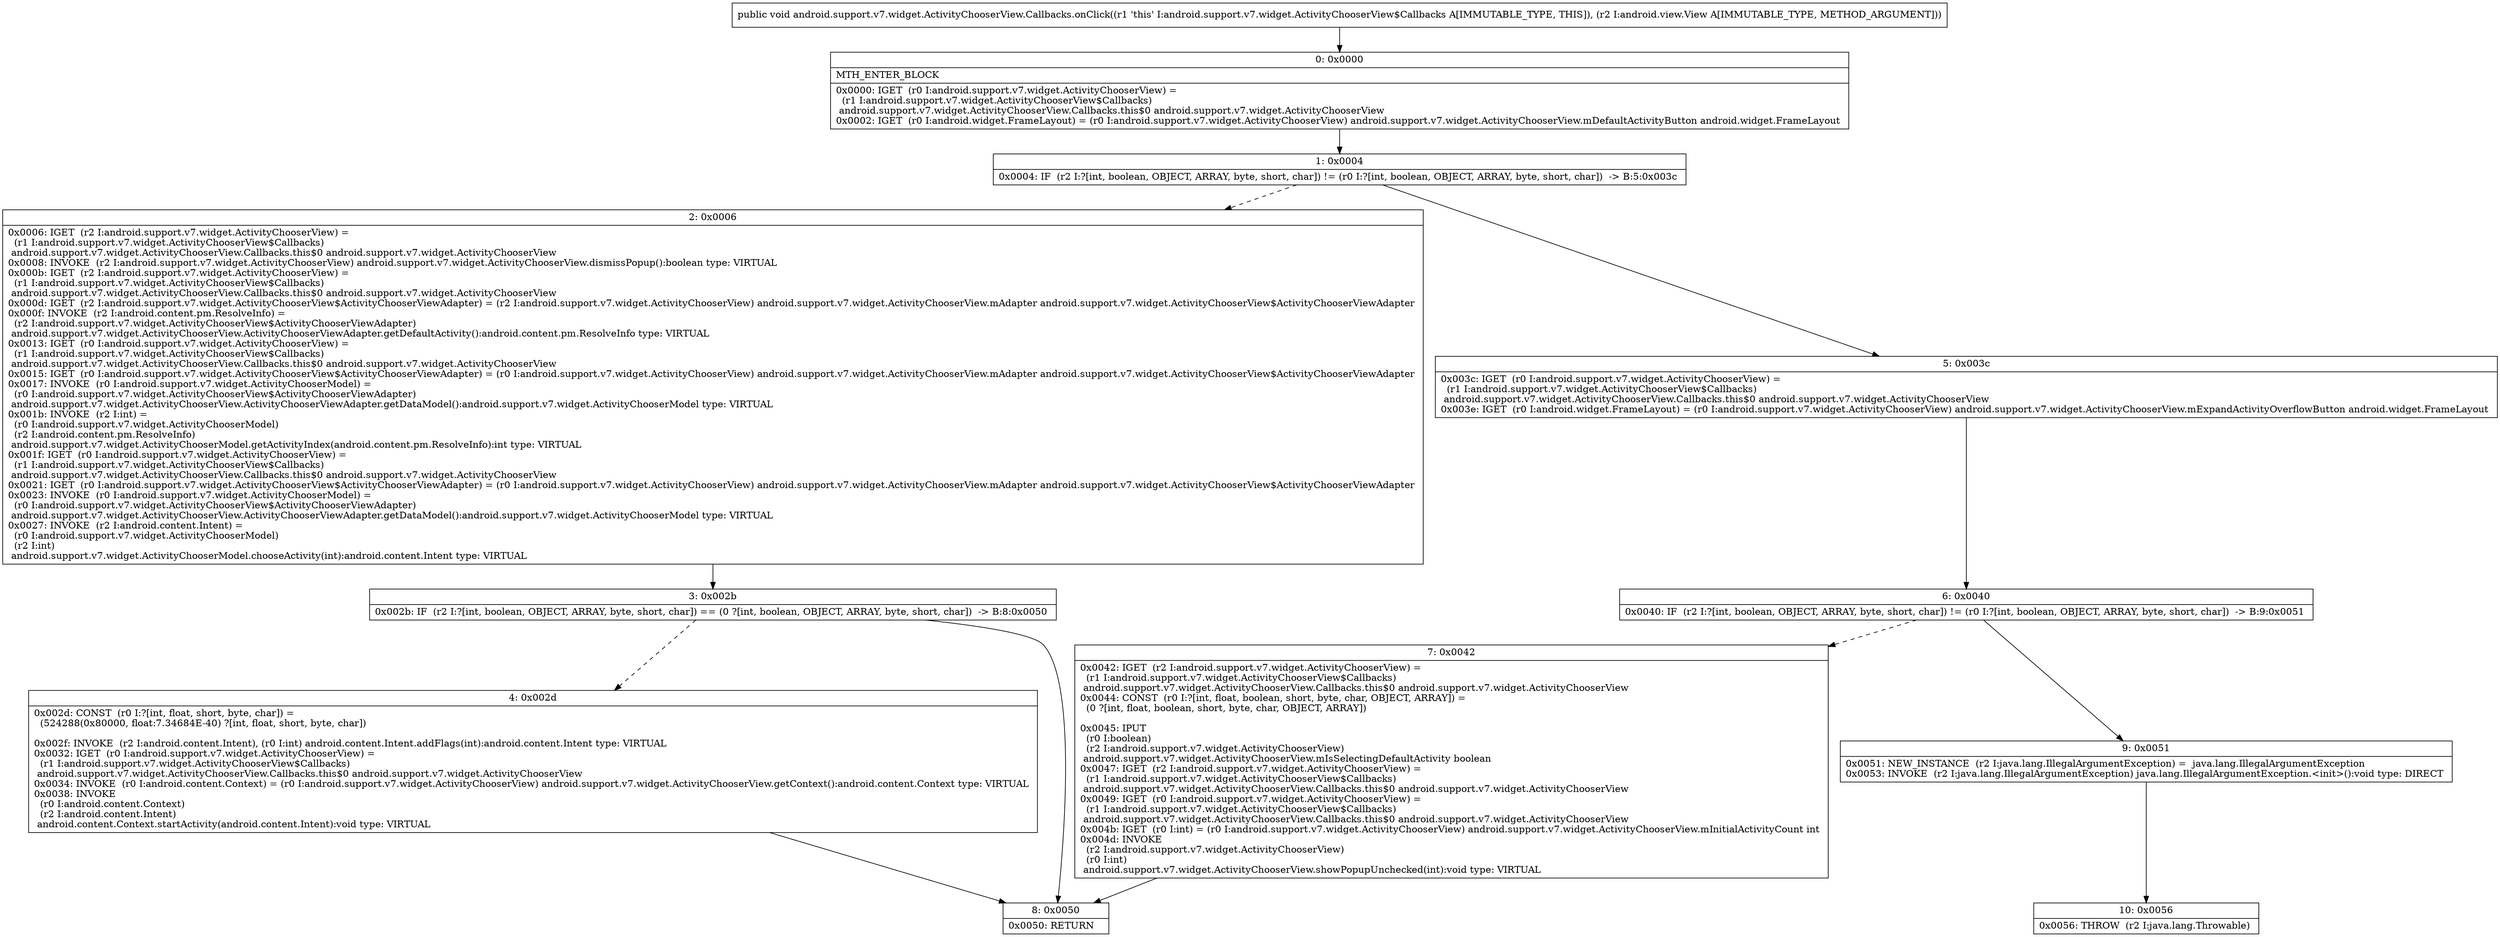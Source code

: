 digraph "CFG forandroid.support.v7.widget.ActivityChooserView.Callbacks.onClick(Landroid\/view\/View;)V" {
Node_0 [shape=record,label="{0\:\ 0x0000|MTH_ENTER_BLOCK\l|0x0000: IGET  (r0 I:android.support.v7.widget.ActivityChooserView) = \l  (r1 I:android.support.v7.widget.ActivityChooserView$Callbacks)\l android.support.v7.widget.ActivityChooserView.Callbacks.this$0 android.support.v7.widget.ActivityChooserView \l0x0002: IGET  (r0 I:android.widget.FrameLayout) = (r0 I:android.support.v7.widget.ActivityChooserView) android.support.v7.widget.ActivityChooserView.mDefaultActivityButton android.widget.FrameLayout \l}"];
Node_1 [shape=record,label="{1\:\ 0x0004|0x0004: IF  (r2 I:?[int, boolean, OBJECT, ARRAY, byte, short, char]) != (r0 I:?[int, boolean, OBJECT, ARRAY, byte, short, char])  \-\> B:5:0x003c \l}"];
Node_2 [shape=record,label="{2\:\ 0x0006|0x0006: IGET  (r2 I:android.support.v7.widget.ActivityChooserView) = \l  (r1 I:android.support.v7.widget.ActivityChooserView$Callbacks)\l android.support.v7.widget.ActivityChooserView.Callbacks.this$0 android.support.v7.widget.ActivityChooserView \l0x0008: INVOKE  (r2 I:android.support.v7.widget.ActivityChooserView) android.support.v7.widget.ActivityChooserView.dismissPopup():boolean type: VIRTUAL \l0x000b: IGET  (r2 I:android.support.v7.widget.ActivityChooserView) = \l  (r1 I:android.support.v7.widget.ActivityChooserView$Callbacks)\l android.support.v7.widget.ActivityChooserView.Callbacks.this$0 android.support.v7.widget.ActivityChooserView \l0x000d: IGET  (r2 I:android.support.v7.widget.ActivityChooserView$ActivityChooserViewAdapter) = (r2 I:android.support.v7.widget.ActivityChooserView) android.support.v7.widget.ActivityChooserView.mAdapter android.support.v7.widget.ActivityChooserView$ActivityChooserViewAdapter \l0x000f: INVOKE  (r2 I:android.content.pm.ResolveInfo) = \l  (r2 I:android.support.v7.widget.ActivityChooserView$ActivityChooserViewAdapter)\l android.support.v7.widget.ActivityChooserView.ActivityChooserViewAdapter.getDefaultActivity():android.content.pm.ResolveInfo type: VIRTUAL \l0x0013: IGET  (r0 I:android.support.v7.widget.ActivityChooserView) = \l  (r1 I:android.support.v7.widget.ActivityChooserView$Callbacks)\l android.support.v7.widget.ActivityChooserView.Callbacks.this$0 android.support.v7.widget.ActivityChooserView \l0x0015: IGET  (r0 I:android.support.v7.widget.ActivityChooserView$ActivityChooserViewAdapter) = (r0 I:android.support.v7.widget.ActivityChooserView) android.support.v7.widget.ActivityChooserView.mAdapter android.support.v7.widget.ActivityChooserView$ActivityChooserViewAdapter \l0x0017: INVOKE  (r0 I:android.support.v7.widget.ActivityChooserModel) = \l  (r0 I:android.support.v7.widget.ActivityChooserView$ActivityChooserViewAdapter)\l android.support.v7.widget.ActivityChooserView.ActivityChooserViewAdapter.getDataModel():android.support.v7.widget.ActivityChooserModel type: VIRTUAL \l0x001b: INVOKE  (r2 I:int) = \l  (r0 I:android.support.v7.widget.ActivityChooserModel)\l  (r2 I:android.content.pm.ResolveInfo)\l android.support.v7.widget.ActivityChooserModel.getActivityIndex(android.content.pm.ResolveInfo):int type: VIRTUAL \l0x001f: IGET  (r0 I:android.support.v7.widget.ActivityChooserView) = \l  (r1 I:android.support.v7.widget.ActivityChooserView$Callbacks)\l android.support.v7.widget.ActivityChooserView.Callbacks.this$0 android.support.v7.widget.ActivityChooserView \l0x0021: IGET  (r0 I:android.support.v7.widget.ActivityChooserView$ActivityChooserViewAdapter) = (r0 I:android.support.v7.widget.ActivityChooserView) android.support.v7.widget.ActivityChooserView.mAdapter android.support.v7.widget.ActivityChooserView$ActivityChooserViewAdapter \l0x0023: INVOKE  (r0 I:android.support.v7.widget.ActivityChooserModel) = \l  (r0 I:android.support.v7.widget.ActivityChooserView$ActivityChooserViewAdapter)\l android.support.v7.widget.ActivityChooserView.ActivityChooserViewAdapter.getDataModel():android.support.v7.widget.ActivityChooserModel type: VIRTUAL \l0x0027: INVOKE  (r2 I:android.content.Intent) = \l  (r0 I:android.support.v7.widget.ActivityChooserModel)\l  (r2 I:int)\l android.support.v7.widget.ActivityChooserModel.chooseActivity(int):android.content.Intent type: VIRTUAL \l}"];
Node_3 [shape=record,label="{3\:\ 0x002b|0x002b: IF  (r2 I:?[int, boolean, OBJECT, ARRAY, byte, short, char]) == (0 ?[int, boolean, OBJECT, ARRAY, byte, short, char])  \-\> B:8:0x0050 \l}"];
Node_4 [shape=record,label="{4\:\ 0x002d|0x002d: CONST  (r0 I:?[int, float, short, byte, char]) = \l  (524288(0x80000, float:7.34684E\-40) ?[int, float, short, byte, char])\l \l0x002f: INVOKE  (r2 I:android.content.Intent), (r0 I:int) android.content.Intent.addFlags(int):android.content.Intent type: VIRTUAL \l0x0032: IGET  (r0 I:android.support.v7.widget.ActivityChooserView) = \l  (r1 I:android.support.v7.widget.ActivityChooserView$Callbacks)\l android.support.v7.widget.ActivityChooserView.Callbacks.this$0 android.support.v7.widget.ActivityChooserView \l0x0034: INVOKE  (r0 I:android.content.Context) = (r0 I:android.support.v7.widget.ActivityChooserView) android.support.v7.widget.ActivityChooserView.getContext():android.content.Context type: VIRTUAL \l0x0038: INVOKE  \l  (r0 I:android.content.Context)\l  (r2 I:android.content.Intent)\l android.content.Context.startActivity(android.content.Intent):void type: VIRTUAL \l}"];
Node_5 [shape=record,label="{5\:\ 0x003c|0x003c: IGET  (r0 I:android.support.v7.widget.ActivityChooserView) = \l  (r1 I:android.support.v7.widget.ActivityChooserView$Callbacks)\l android.support.v7.widget.ActivityChooserView.Callbacks.this$0 android.support.v7.widget.ActivityChooserView \l0x003e: IGET  (r0 I:android.widget.FrameLayout) = (r0 I:android.support.v7.widget.ActivityChooserView) android.support.v7.widget.ActivityChooserView.mExpandActivityOverflowButton android.widget.FrameLayout \l}"];
Node_6 [shape=record,label="{6\:\ 0x0040|0x0040: IF  (r2 I:?[int, boolean, OBJECT, ARRAY, byte, short, char]) != (r0 I:?[int, boolean, OBJECT, ARRAY, byte, short, char])  \-\> B:9:0x0051 \l}"];
Node_7 [shape=record,label="{7\:\ 0x0042|0x0042: IGET  (r2 I:android.support.v7.widget.ActivityChooserView) = \l  (r1 I:android.support.v7.widget.ActivityChooserView$Callbacks)\l android.support.v7.widget.ActivityChooserView.Callbacks.this$0 android.support.v7.widget.ActivityChooserView \l0x0044: CONST  (r0 I:?[int, float, boolean, short, byte, char, OBJECT, ARRAY]) = \l  (0 ?[int, float, boolean, short, byte, char, OBJECT, ARRAY])\l \l0x0045: IPUT  \l  (r0 I:boolean)\l  (r2 I:android.support.v7.widget.ActivityChooserView)\l android.support.v7.widget.ActivityChooserView.mIsSelectingDefaultActivity boolean \l0x0047: IGET  (r2 I:android.support.v7.widget.ActivityChooserView) = \l  (r1 I:android.support.v7.widget.ActivityChooserView$Callbacks)\l android.support.v7.widget.ActivityChooserView.Callbacks.this$0 android.support.v7.widget.ActivityChooserView \l0x0049: IGET  (r0 I:android.support.v7.widget.ActivityChooserView) = \l  (r1 I:android.support.v7.widget.ActivityChooserView$Callbacks)\l android.support.v7.widget.ActivityChooserView.Callbacks.this$0 android.support.v7.widget.ActivityChooserView \l0x004b: IGET  (r0 I:int) = (r0 I:android.support.v7.widget.ActivityChooserView) android.support.v7.widget.ActivityChooserView.mInitialActivityCount int \l0x004d: INVOKE  \l  (r2 I:android.support.v7.widget.ActivityChooserView)\l  (r0 I:int)\l android.support.v7.widget.ActivityChooserView.showPopupUnchecked(int):void type: VIRTUAL \l}"];
Node_8 [shape=record,label="{8\:\ 0x0050|0x0050: RETURN   \l}"];
Node_9 [shape=record,label="{9\:\ 0x0051|0x0051: NEW_INSTANCE  (r2 I:java.lang.IllegalArgumentException) =  java.lang.IllegalArgumentException \l0x0053: INVOKE  (r2 I:java.lang.IllegalArgumentException) java.lang.IllegalArgumentException.\<init\>():void type: DIRECT \l}"];
Node_10 [shape=record,label="{10\:\ 0x0056|0x0056: THROW  (r2 I:java.lang.Throwable) \l}"];
MethodNode[shape=record,label="{public void android.support.v7.widget.ActivityChooserView.Callbacks.onClick((r1 'this' I:android.support.v7.widget.ActivityChooserView$Callbacks A[IMMUTABLE_TYPE, THIS]), (r2 I:android.view.View A[IMMUTABLE_TYPE, METHOD_ARGUMENT])) }"];
MethodNode -> Node_0;
Node_0 -> Node_1;
Node_1 -> Node_2[style=dashed];
Node_1 -> Node_5;
Node_2 -> Node_3;
Node_3 -> Node_4[style=dashed];
Node_3 -> Node_8;
Node_4 -> Node_8;
Node_5 -> Node_6;
Node_6 -> Node_7[style=dashed];
Node_6 -> Node_9;
Node_7 -> Node_8;
Node_9 -> Node_10;
}

